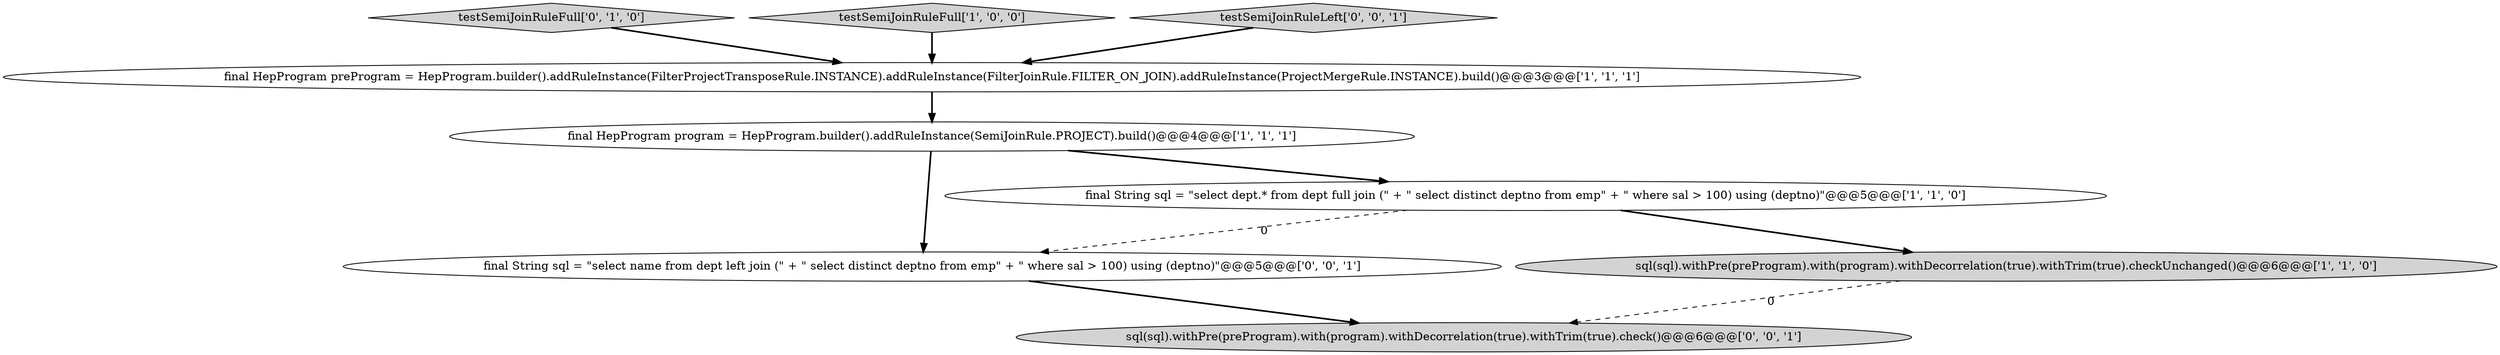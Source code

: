 digraph {
5 [style = filled, label = "testSemiJoinRuleFull['0', '1', '0']", fillcolor = lightgray, shape = diamond image = "AAA0AAABBB2BBB"];
3 [style = filled, label = "sql(sql).withPre(preProgram).with(program).withDecorrelation(true).withTrim(true).checkUnchanged()@@@6@@@['1', '1', '0']", fillcolor = lightgray, shape = ellipse image = "AAA0AAABBB1BBB"];
2 [style = filled, label = "final HepProgram program = HepProgram.builder().addRuleInstance(SemiJoinRule.PROJECT).build()@@@4@@@['1', '1', '1']", fillcolor = white, shape = ellipse image = "AAA0AAABBB1BBB"];
4 [style = filled, label = "testSemiJoinRuleFull['1', '0', '0']", fillcolor = lightgray, shape = diamond image = "AAA0AAABBB1BBB"];
6 [style = filled, label = "testSemiJoinRuleLeft['0', '0', '1']", fillcolor = lightgray, shape = diamond image = "AAA0AAABBB3BBB"];
0 [style = filled, label = "final HepProgram preProgram = HepProgram.builder().addRuleInstance(FilterProjectTransposeRule.INSTANCE).addRuleInstance(FilterJoinRule.FILTER_ON_JOIN).addRuleInstance(ProjectMergeRule.INSTANCE).build()@@@3@@@['1', '1', '1']", fillcolor = white, shape = ellipse image = "AAA0AAABBB1BBB"];
7 [style = filled, label = "final String sql = \"select name from dept left join (\" + \" select distinct deptno from emp\" + \" where sal > 100) using (deptno)\"@@@5@@@['0', '0', '1']", fillcolor = white, shape = ellipse image = "AAA0AAABBB3BBB"];
8 [style = filled, label = "sql(sql).withPre(preProgram).with(program).withDecorrelation(true).withTrim(true).check()@@@6@@@['0', '0', '1']", fillcolor = lightgray, shape = ellipse image = "AAA0AAABBB3BBB"];
1 [style = filled, label = "final String sql = \"select dept.* from dept full join (\" + \" select distinct deptno from emp\" + \" where sal > 100) using (deptno)\"@@@5@@@['1', '1', '0']", fillcolor = white, shape = ellipse image = "AAA0AAABBB1BBB"];
1->3 [style = bold, label=""];
3->8 [style = dashed, label="0"];
6->0 [style = bold, label=""];
2->7 [style = bold, label=""];
1->7 [style = dashed, label="0"];
5->0 [style = bold, label=""];
7->8 [style = bold, label=""];
2->1 [style = bold, label=""];
4->0 [style = bold, label=""];
0->2 [style = bold, label=""];
}
